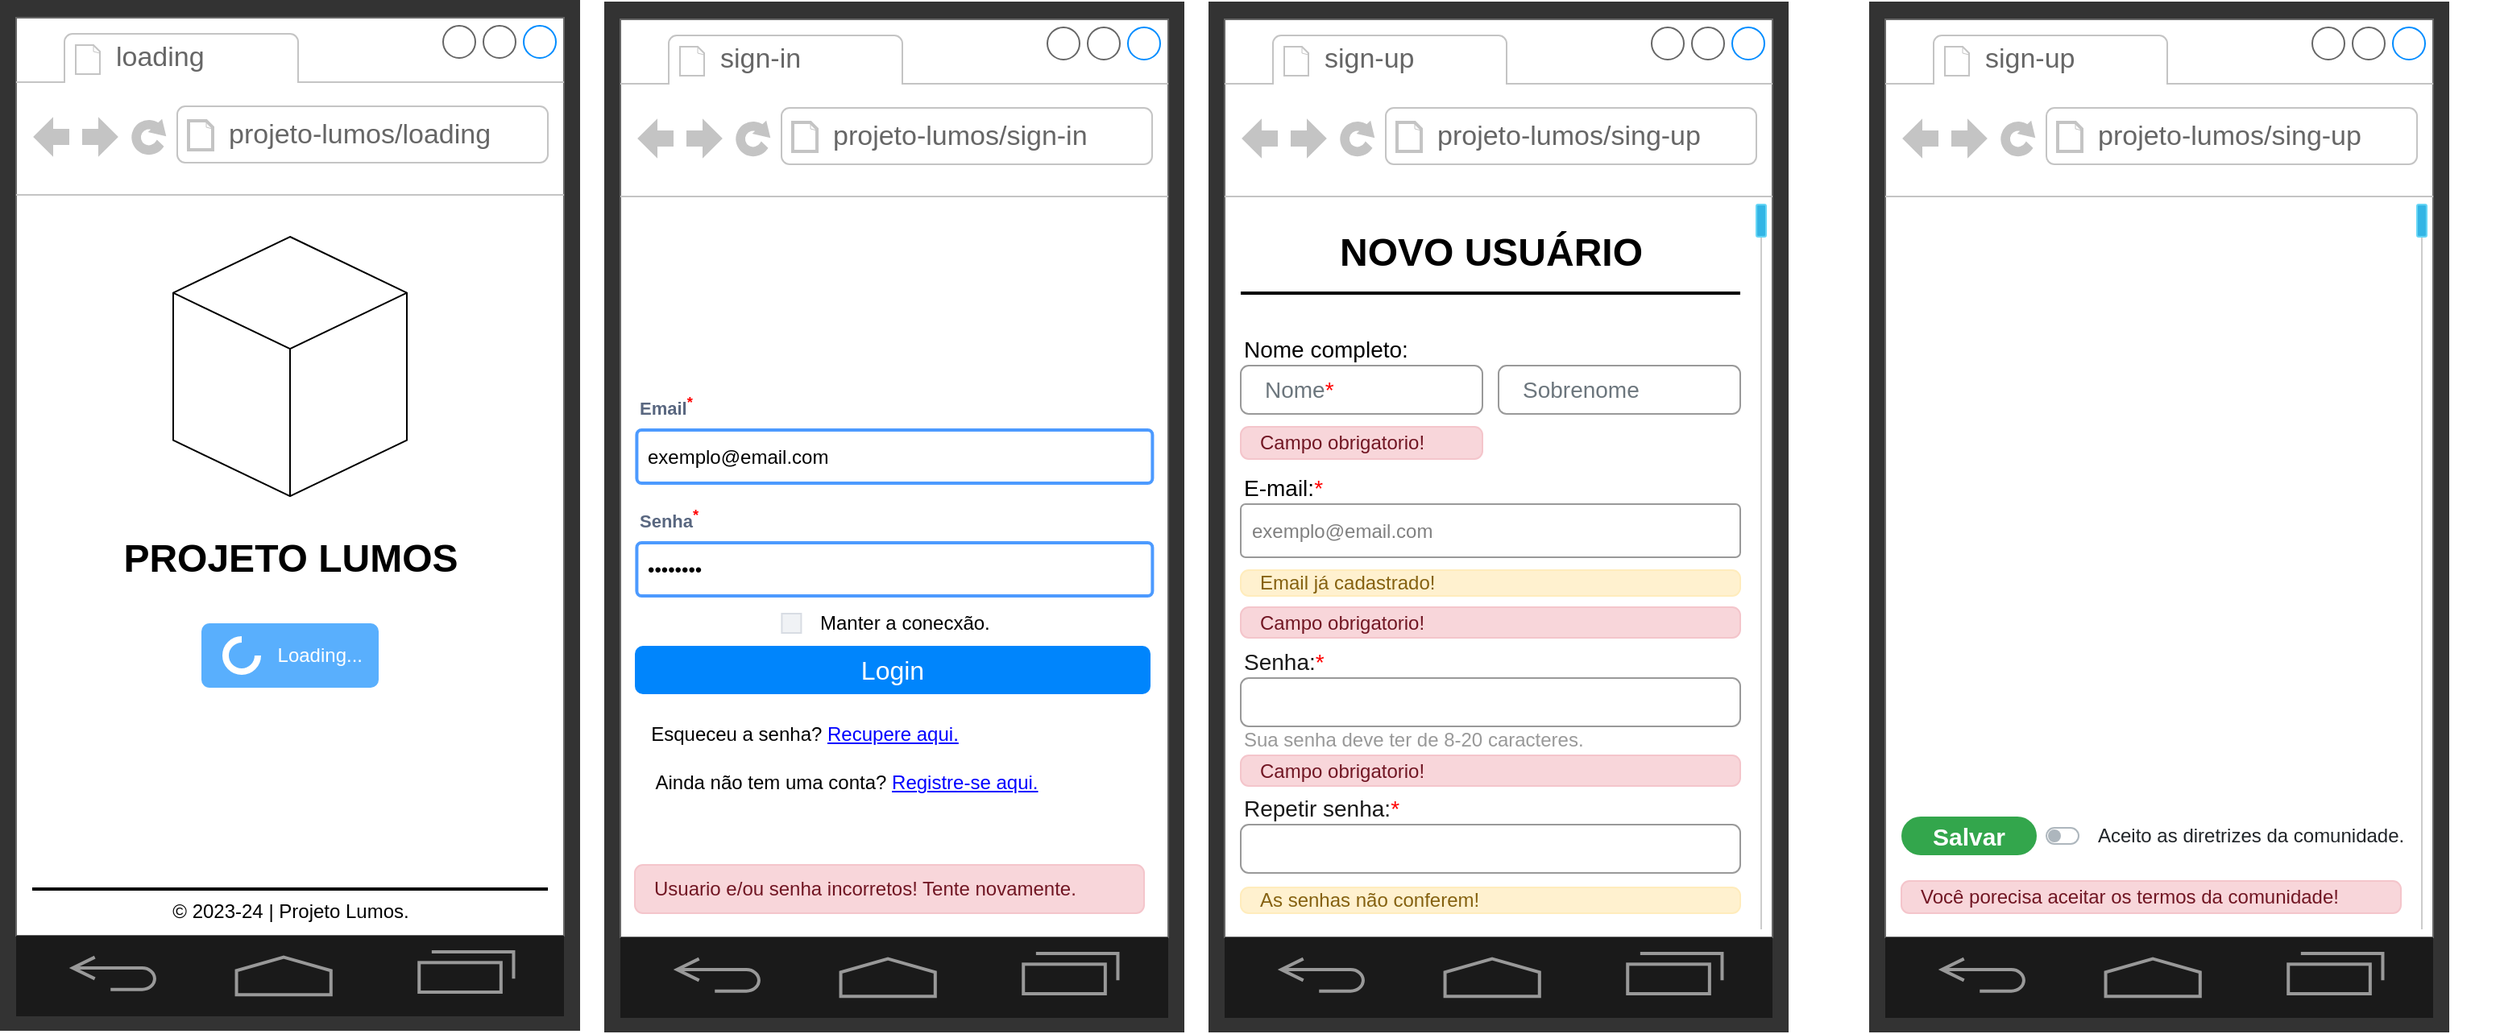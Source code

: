 <mxfile version="22.1.9" type="device">
  <diagram name="Página-1" id="RCMILFBaD7DM4SNnXSsE">
    <mxGraphModel dx="1434" dy="760" grid="1" gridSize="10" guides="1" tooltips="1" connect="1" arrows="1" fold="1" page="1" pageScale="1" pageWidth="1169" pageHeight="827" math="0" shadow="0">
      <root>
        <mxCell id="0" />
        <mxCell id="1" parent="0" />
        <mxCell id="WunIeqidfCeLFN-VTF0E-43" value="" style="group;movable=0;resizable=0;rotatable=0;deletable=0;editable=0;locked=1;connectable=0;" vertex="1" connectable="0" parent="1">
          <mxGeometry x="405" y="94" width="360" height="640" as="geometry" />
        </mxCell>
        <mxCell id="WunIeqidfCeLFN-VTF0E-23" value="" style="shape=rect;fillColor=#333333;strokeColor=none;movable=0;resizable=0;rotatable=0;deletable=0;editable=0;locked=1;connectable=0;" vertex="1" parent="WunIeqidfCeLFN-VTF0E-43">
          <mxGeometry width="360" height="640" as="geometry" />
        </mxCell>
        <mxCell id="WunIeqidfCeLFN-VTF0E-36" value="" style="strokeWidth=1;shadow=0;dashed=0;align=center;html=1;shape=mxgraph.mockup.containers.browserWindow;rSize=0;strokeColor=#666666;strokeColor2=#008cff;strokeColor3=#c4c4c4;mainText=,;recursiveResize=0;movable=0;resizable=0;rotatable=0;deletable=0;editable=0;locked=1;connectable=0;" vertex="1" parent="WunIeqidfCeLFN-VTF0E-43">
          <mxGeometry x="10" y="11" width="340" height="570" as="geometry" />
        </mxCell>
        <mxCell id="WunIeqidfCeLFN-VTF0E-37" value="sign-in" style="strokeWidth=1;shadow=0;dashed=0;align=center;html=1;shape=mxgraph.mockup.containers.anchor;fontSize=17;fontColor=#666666;align=left;whiteSpace=wrap;movable=0;resizable=0;rotatable=0;deletable=0;editable=0;locked=1;connectable=0;" vertex="1" parent="WunIeqidfCeLFN-VTF0E-36">
          <mxGeometry x="60" y="12" width="110" height="26" as="geometry" />
        </mxCell>
        <mxCell id="WunIeqidfCeLFN-VTF0E-38" value="projeto-lumos/sign-in" style="strokeWidth=1;shadow=0;dashed=0;align=center;html=1;shape=mxgraph.mockup.containers.anchor;rSize=0;fontSize=17;fontColor=#666666;align=left;" vertex="1" parent="WunIeqidfCeLFN-VTF0E-36">
          <mxGeometry x="130" y="60" width="250" height="26" as="geometry" />
        </mxCell>
        <mxCell id="WunIeqidfCeLFN-VTF0E-42" value="" style="verticalLabelPosition=bottom;verticalAlign=top;html=1;shadow=0;dashed=0;strokeWidth=2;shape=mxgraph.android.navigation_bar_1;fillColor=#1A1A1A;strokeColor=#999999;sketch=0;movable=0;resizable=0;rotatable=0;deletable=0;editable=0;locked=1;connectable=0;" vertex="1" parent="WunIeqidfCeLFN-VTF0E-43">
          <mxGeometry x="10" y="581" width="340" height="50" as="geometry" />
        </mxCell>
        <mxCell id="WunIeqidfCeLFN-VTF0E-92" value="" style="group;movable=0;resizable=0;rotatable=0;deletable=0;editable=0;locked=1;connectable=0;" vertex="1" connectable="0" parent="1">
          <mxGeometry x="780" y="94" width="360" height="640" as="geometry" />
        </mxCell>
        <mxCell id="WunIeqidfCeLFN-VTF0E-93" value="" style="shape=rect;fillColor=#333333;strokeColor=none;movable=0;resizable=0;rotatable=0;deletable=0;editable=0;locked=1;connectable=0;" vertex="1" parent="WunIeqidfCeLFN-VTF0E-92">
          <mxGeometry width="360" height="640" as="geometry" />
        </mxCell>
        <mxCell id="WunIeqidfCeLFN-VTF0E-94" value="" style="strokeWidth=1;shadow=0;dashed=0;align=center;html=1;shape=mxgraph.mockup.containers.browserWindow;rSize=0;strokeColor=#666666;strokeColor2=#008cff;strokeColor3=#c4c4c4;mainText=,;recursiveResize=0;movable=0;resizable=0;rotatable=0;deletable=0;editable=0;locked=1;connectable=0;" vertex="1" parent="WunIeqidfCeLFN-VTF0E-92">
          <mxGeometry x="10" y="11" width="340" height="570" as="geometry" />
        </mxCell>
        <mxCell id="WunIeqidfCeLFN-VTF0E-95" value="sign-up" style="strokeWidth=1;shadow=0;dashed=0;align=center;html=1;shape=mxgraph.mockup.containers.anchor;fontSize=17;fontColor=#666666;align=left;whiteSpace=wrap;movable=0;resizable=0;rotatable=0;deletable=0;editable=0;locked=1;connectable=0;" vertex="1" parent="WunIeqidfCeLFN-VTF0E-94">
          <mxGeometry x="60" y="12" width="110" height="26" as="geometry" />
        </mxCell>
        <mxCell id="WunIeqidfCeLFN-VTF0E-96" value="projeto-lumos/sing-up" style="strokeWidth=1;shadow=0;dashed=0;align=center;html=1;shape=mxgraph.mockup.containers.anchor;rSize=0;fontSize=17;fontColor=#666666;align=left;" vertex="1" parent="WunIeqidfCeLFN-VTF0E-94">
          <mxGeometry x="130" y="60" width="250" height="26" as="geometry" />
        </mxCell>
        <mxCell id="WunIeqidfCeLFN-VTF0E-97" value="" style="verticalLabelPosition=bottom;verticalAlign=top;html=1;shadow=0;dashed=0;strokeWidth=2;shape=mxgraph.android.navigation_bar_1;fillColor=#1A1A1A;strokeColor=#999999;sketch=0;movable=0;resizable=0;rotatable=0;deletable=0;editable=0;locked=1;connectable=0;" vertex="1" parent="WunIeqidfCeLFN-VTF0E-92">
          <mxGeometry x="10" y="581" width="340" height="50" as="geometry" />
        </mxCell>
        <mxCell id="WunIeqidfCeLFN-VTF0E-112" value="" style="group;movable=0;resizable=0;rotatable=0;deletable=0;editable=0;locked=1;connectable=0;" vertex="1" connectable="0" parent="1">
          <mxGeometry x="30" y="93" width="360" height="640" as="geometry" />
        </mxCell>
        <mxCell id="WunIeqidfCeLFN-VTF0E-113" value="" style="shape=rect;fillColor=#333333;strokeColor=none;movable=0;resizable=0;rotatable=0;deletable=0;editable=0;locked=1;connectable=0;" vertex="1" parent="WunIeqidfCeLFN-VTF0E-112">
          <mxGeometry width="360" height="640" as="geometry" />
        </mxCell>
        <mxCell id="WunIeqidfCeLFN-VTF0E-114" value="" style="strokeWidth=1;shadow=0;dashed=0;align=center;html=1;shape=mxgraph.mockup.containers.browserWindow;rSize=0;strokeColor=#666666;strokeColor2=#008cff;strokeColor3=#c4c4c4;mainText=,;recursiveResize=0;movable=0;resizable=0;rotatable=0;deletable=0;editable=0;locked=1;connectable=0;" vertex="1" parent="WunIeqidfCeLFN-VTF0E-112">
          <mxGeometry x="10" y="11" width="340" height="570" as="geometry" />
        </mxCell>
        <mxCell id="WunIeqidfCeLFN-VTF0E-115" value="loading" style="strokeWidth=1;shadow=0;dashed=0;align=center;html=1;shape=mxgraph.mockup.containers.anchor;fontSize=17;fontColor=#666666;align=left;whiteSpace=wrap;movable=0;resizable=0;rotatable=0;deletable=0;editable=0;locked=1;connectable=0;" vertex="1" parent="WunIeqidfCeLFN-VTF0E-114">
          <mxGeometry x="60" y="12" width="110" height="26" as="geometry" />
        </mxCell>
        <mxCell id="WunIeqidfCeLFN-VTF0E-116" value="projeto-lumos/loading" style="strokeWidth=1;shadow=0;dashed=0;align=center;html=1;shape=mxgraph.mockup.containers.anchor;rSize=0;fontSize=17;fontColor=#666666;align=left;movable=1;resizable=1;rotatable=1;deletable=1;editable=1;locked=0;connectable=1;" vertex="1" parent="WunIeqidfCeLFN-VTF0E-114">
          <mxGeometry x="130" y="60" width="250" height="26" as="geometry" />
        </mxCell>
        <mxCell id="WunIeqidfCeLFN-VTF0E-117" value="" style="verticalLabelPosition=bottom;verticalAlign=top;html=1;shadow=0;dashed=0;strokeWidth=2;shape=mxgraph.android.navigation_bar_1;fillColor=#1A1A1A;strokeColor=#999999;sketch=0;movable=0;resizable=0;rotatable=0;deletable=0;editable=0;locked=1;connectable=0;" vertex="1" parent="WunIeqidfCeLFN-VTF0E-112">
          <mxGeometry x="10" y="581" width="340" height="50" as="geometry" />
        </mxCell>
        <mxCell id="WunIeqidfCeLFN-VTF0E-118" value="" style="group" vertex="1" connectable="0" parent="1">
          <mxGeometry x="40" y="240" width="340" height="434" as="geometry" />
        </mxCell>
        <mxCell id="WunIeqidfCeLFN-VTF0E-107" value="" style="line;strokeWidth=2;html=1;movable=1;resizable=1;rotatable=1;deletable=1;editable=1;locked=0;connectable=1;" vertex="1" parent="WunIeqidfCeLFN-VTF0E-118">
          <mxGeometry x="10" y="400" width="320" height="10" as="geometry" />
        </mxCell>
        <mxCell id="WunIeqidfCeLFN-VTF0E-109" value="Loading..." style="html=1;shadow=0;dashed=0;shape=mxgraph.bootstrap.rrect;rSize=5;strokeColor=none;html=1;whiteSpace=wrap;fillColor=#59AFFD;fontColor=#ffffff;align=right;spacing=10;movable=1;resizable=1;rotatable=1;deletable=1;editable=1;locked=0;connectable=1;" vertex="1" parent="WunIeqidfCeLFN-VTF0E-118">
          <mxGeometry x="115" y="240" width="110" height="40" as="geometry" />
        </mxCell>
        <mxCell id="WunIeqidfCeLFN-VTF0E-110" value="" style="html=1;shadow=0;dashed=0;shape=mxgraph.basic.arc;startAngle=0.25;endAngle=1;strokeWidth=4;strokeColor=#ffffff;movable=1;resizable=1;rotatable=1;deletable=1;editable=1;locked=0;connectable=1;" vertex="1" parent="WunIeqidfCeLFN-VTF0E-109">
          <mxGeometry y="0.5" width="20" height="20" relative="1" as="geometry">
            <mxPoint x="15" y="-10" as="offset" />
          </mxGeometry>
        </mxCell>
        <mxCell id="WunIeqidfCeLFN-VTF0E-105" value="" style="html=1;whiteSpace=wrap;shape=isoCube2;backgroundOutline=1;isoAngle=15;movable=1;resizable=1;rotatable=1;deletable=1;editable=1;locked=0;connectable=1;" vertex="1" parent="WunIeqidfCeLFN-VTF0E-118">
          <mxGeometry x="97.5" width="145" height="161.11" as="geometry" />
        </mxCell>
        <mxCell id="WunIeqidfCeLFN-VTF0E-111" value="&lt;div&gt;© 2023-24 | Projeto Lumos.&lt;/div&gt;" style="text;html=1;align=center;verticalAlign=middle;resizable=1;points=[];autosize=1;strokeColor=none;fillColor=none;movable=1;rotatable=1;deletable=1;editable=1;locked=0;connectable=1;" vertex="1" parent="WunIeqidfCeLFN-VTF0E-118">
          <mxGeometry x="85" y="404" width="170" height="30" as="geometry" />
        </mxCell>
        <mxCell id="WunIeqidfCeLFN-VTF0E-106" value="PROJETO LUMOS" style="text;strokeColor=none;fillColor=none;html=1;fontSize=24;fontStyle=1;verticalAlign=middle;align=center;movable=1;resizable=1;rotatable=1;deletable=1;editable=1;locked=0;connectable=1;" vertex="1" parent="WunIeqidfCeLFN-VTF0E-118">
          <mxGeometry y="180" width="340" height="40" as="geometry" />
        </mxCell>
        <mxCell id="WunIeqidfCeLFN-VTF0E-119" value="" style="group" vertex="1" connectable="0" parent="1">
          <mxGeometry x="424" y="234" width="321.2" height="360" as="geometry" />
        </mxCell>
        <mxCell id="WunIeqidfCeLFN-VTF0E-50" value="Email&lt;sup&gt;&lt;font color=&quot;#ff0000&quot;&gt;*&lt;/font&gt;&lt;/sup&gt;" style="fillColor=none;strokeColor=none;html=1;fontSize=11;fontStyle=0;align=left;fontColor=#596780;fontStyle=1;fontSize=11" vertex="1" parent="WunIeqidfCeLFN-VTF0E-119">
          <mxGeometry x="1.2" y="101" width="320" height="20" as="geometry" />
        </mxCell>
        <mxCell id="WunIeqidfCeLFN-VTF0E-51" value="exemplo@email.com" style="rounded=1;arcSize=9;align=left;spacingLeft=5;strokeColor=#4C9AFF;html=1;strokeWidth=2;fontSize=12" vertex="1" parent="WunIeqidfCeLFN-VTF0E-119">
          <mxGeometry x="1.2" y="126" width="320" height="33" as="geometry" />
        </mxCell>
        <mxCell id="WunIeqidfCeLFN-VTF0E-52" value="Senha&lt;sup&gt;&lt;font color=&quot;#ff0000&quot;&gt;*&lt;/font&gt;&lt;/sup&gt;" style="fillColor=none;strokeColor=none;html=1;fontSize=11;fontStyle=0;align=left;fontColor=#596780;fontStyle=1;fontSize=11" vertex="1" parent="WunIeqidfCeLFN-VTF0E-119">
          <mxGeometry x="1.2" y="171" width="320" height="20" as="geometry" />
        </mxCell>
        <mxCell id="WunIeqidfCeLFN-VTF0E-53" value="&amp;#8226;&amp;#8226;&amp;#8226;&amp;#8226;&amp;#8226;&amp;#8226;&amp;#8226;&amp;#8226;" style="rounded=1;arcSize=9;align=left;spacingLeft=5;strokeColor=#4C9AFF;html=1;strokeWidth=2;fontSize=12" vertex="1" parent="WunIeqidfCeLFN-VTF0E-119">
          <mxGeometry x="1.2" y="196" width="320" height="33" as="geometry" />
        </mxCell>
        <mxCell id="WunIeqidfCeLFN-VTF0E-55" value="" style="shape=image;html=1;verticalAlign=top;verticalLabelPosition=bottom;labelBackgroundColor=#ffffff;imageAspect=0;aspect=fixed;image=https://cdn3.iconfinder.com/data/icons/essential-rounded/64/Rounded-31-128.png" vertex="1" parent="WunIeqidfCeLFN-VTF0E-119">
          <mxGeometry x="115.2" width="92" height="92" as="geometry" />
        </mxCell>
        <mxCell id="WunIeqidfCeLFN-VTF0E-64" value="Login" style="html=1;shadow=0;dashed=0;shape=mxgraph.bootstrap.rrect;rSize=5;strokeColor=none;strokeWidth=1;fillColor=#0085FC;fontColor=#FFFFFF;whiteSpace=wrap;align=center;verticalAlign=middle;spacingLeft=0;fontStyle=0;fontSize=16;spacing=5;" vertex="1" parent="WunIeqidfCeLFN-VTF0E-119">
          <mxGeometry y="260" width="320" height="30" as="geometry" />
        </mxCell>
        <mxCell id="WunIeqidfCeLFN-VTF0E-80" value="Ainda não tem uma conta? &lt;font color=&quot;#0000FF&quot;&gt;&lt;u&gt;Registre-se aqui.&lt;/u&gt;&lt;/font&gt;" style="text;html=1;align=center;verticalAlign=middle;resizable=0;points=[];autosize=1;strokeColor=none;fillColor=none;" vertex="1" parent="WunIeqidfCeLFN-VTF0E-119">
          <mxGeometry x="1.2" y="330" width="260" height="30" as="geometry" />
        </mxCell>
        <mxCell id="WunIeqidfCeLFN-VTF0E-81" value="Esqueceu a senha? &lt;font color=&quot;#0000FF&quot;&gt;&lt;u&gt;Recupere aqui.&lt;/u&gt;&lt;/font&gt;" style="text;html=1;align=center;verticalAlign=middle;resizable=0;points=[];autosize=1;strokeColor=none;fillColor=none;" vertex="1" parent="WunIeqidfCeLFN-VTF0E-119">
          <mxGeometry y="300" width="210" height="30" as="geometry" />
        </mxCell>
        <mxCell id="WunIeqidfCeLFN-VTF0E-61" value="Manter a conecxão." style="rounded=1;fillColor=#F0F2F5;strokeColor=#D8DCE3;align=left;verticalAlign=middle;fontStyle=0;fontSize=12;labelPosition=right;verticalLabelPosition=middle;spacingLeft=10;html=1;shadow=0;dashed=0;arcSize=0;" vertex="1" parent="WunIeqidfCeLFN-VTF0E-119">
          <mxGeometry x="91.2" y="240" width="12" height="12" as="geometry" />
        </mxCell>
        <mxCell id="WunIeqidfCeLFN-VTF0E-71" value="Usuario e/ou senha incorretos! Tente novamente." style="html=1;shadow=0;dashed=0;shape=mxgraph.bootstrap.rrect;rSize=5;strokeColor=#F4C5CB;strokeWidth=1;fillColor=#F8D6DA;fontColor=#711623;whiteSpace=wrap;align=left;verticalAlign=middle;spacingLeft=10;" vertex="1" parent="1">
          <mxGeometry x="424" y="630" width="316" height="30" as="geometry" />
        </mxCell>
        <mxCell id="WunIeqidfCeLFN-VTF0E-120" value="" style="group;movable=0;resizable=0;rotatable=0;deletable=0;editable=0;locked=1;connectable=0;" vertex="1" connectable="0" parent="1">
          <mxGeometry x="1190" y="94" width="360" height="640" as="geometry" />
        </mxCell>
        <mxCell id="WunIeqidfCeLFN-VTF0E-121" value="" style="shape=rect;fillColor=#333333;strokeColor=none;movable=0;resizable=0;rotatable=0;deletable=0;editable=0;locked=1;connectable=0;" vertex="1" parent="WunIeqidfCeLFN-VTF0E-120">
          <mxGeometry width="360" height="640" as="geometry" />
        </mxCell>
        <mxCell id="WunIeqidfCeLFN-VTF0E-122" value="" style="strokeWidth=1;shadow=0;dashed=0;align=center;html=1;shape=mxgraph.mockup.containers.browserWindow;rSize=0;strokeColor=#666666;strokeColor2=#008cff;strokeColor3=#c4c4c4;mainText=,;recursiveResize=0;movable=0;resizable=0;rotatable=0;deletable=0;editable=0;locked=1;connectable=0;" vertex="1" parent="WunIeqidfCeLFN-VTF0E-120">
          <mxGeometry x="10" y="11" width="340" height="570" as="geometry" />
        </mxCell>
        <mxCell id="WunIeqidfCeLFN-VTF0E-124" value="projeto-lumos/sing-up" style="strokeWidth=1;shadow=0;dashed=0;align=center;html=1;shape=mxgraph.mockup.containers.anchor;rSize=0;fontSize=17;fontColor=#666666;align=left;movable=0;resizable=0;rotatable=0;deletable=0;editable=0;locked=1;connectable=0;" vertex="1" parent="WunIeqidfCeLFN-VTF0E-122">
          <mxGeometry x="130" y="60" width="250" height="26" as="geometry" />
        </mxCell>
        <mxCell id="WunIeqidfCeLFN-VTF0E-123" value="sign-up" style="strokeWidth=1;shadow=0;dashed=0;align=center;html=1;shape=mxgraph.mockup.containers.anchor;fontSize=17;fontColor=#666666;align=left;whiteSpace=wrap;movable=0;resizable=0;rotatable=0;deletable=0;editable=0;locked=1;connectable=0;" vertex="1" parent="WunIeqidfCeLFN-VTF0E-122">
          <mxGeometry x="60" y="12" width="110" height="26" as="geometry" />
        </mxCell>
        <mxCell id="WunIeqidfCeLFN-VTF0E-125" value="" style="verticalLabelPosition=bottom;verticalAlign=top;html=1;shadow=0;dashed=0;strokeWidth=2;shape=mxgraph.android.navigation_bar_1;fillColor=#1A1A1A;strokeColor=#999999;sketch=0;movable=0;resizable=0;rotatable=0;deletable=0;editable=0;locked=1;connectable=0;" vertex="1" parent="WunIeqidfCeLFN-VTF0E-120">
          <mxGeometry x="10" y="581" width="340" height="50" as="geometry" />
        </mxCell>
        <mxCell id="WunIeqidfCeLFN-VTF0E-175" value="Nome&lt;font color=&quot;#FF0000&quot;&gt;*&lt;/font&gt;" style="html=1;shadow=0;dashed=0;shape=mxgraph.bootstrap.rrect;rSize=5;fillColor=none;strokeColor=#999999;align=left;spacing=15;fontSize=14;fontColor=#6C767D;" vertex="1" parent="1">
          <mxGeometry x="800" y="320" width="150" height="30" as="geometry" />
        </mxCell>
        <mxCell id="WunIeqidfCeLFN-VTF0E-176" value="Sobrenome" style="html=1;shadow=0;dashed=0;shape=mxgraph.bootstrap.rrect;rSize=5;fillColor=none;strokeColor=#999999;align=left;spacing=15;fontSize=14;fontColor=#6C767D;" vertex="1" parent="1">
          <mxGeometry x="960" y="320" width="150" height="30" as="geometry" />
        </mxCell>
        <mxCell id="WunIeqidfCeLFN-VTF0E-177" value="" style="verticalLabelPosition=bottom;verticalAlign=top;html=1;shadow=0;dashed=0;strokeWidth=1;shape=mxgraph.android.quickscroll3;dy=0;fillColor=#33b5e5;strokeColor=#66D5F5;" vertex="1" parent="1">
          <mxGeometry x="1120" y="220" width="6" height="450" as="geometry" />
        </mxCell>
        <mxCell id="WunIeqidfCeLFN-VTF0E-178" value="" style="line;strokeWidth=2;html=1;" vertex="1" parent="1">
          <mxGeometry x="800" y="270" width="310" height="10" as="geometry" />
        </mxCell>
        <mxCell id="WunIeqidfCeLFN-VTF0E-179" value="NOVO USUÁRIO" style="text;strokeColor=none;fillColor=none;html=1;fontSize=24;fontStyle=1;verticalAlign=middle;align=center;" vertex="1" parent="1">
          <mxGeometry x="800" y="230" width="310" height="40" as="geometry" />
        </mxCell>
        <mxCell id="WunIeqidfCeLFN-VTF0E-180" value="&lt;font style=&quot;font-size: 14px;&quot;&gt;Nome completo:&lt;/font&gt;" style="text;html=1;strokeColor=none;fillColor=none;align=left;verticalAlign=middle;whiteSpace=wrap;rounded=0;" vertex="1" parent="1">
          <mxGeometry x="800" y="300" width="310" height="20" as="geometry" />
        </mxCell>
        <mxCell id="WunIeqidfCeLFN-VTF0E-187" value="&lt;font color=&quot;#808080&quot;&gt;exemplo@email.com&lt;/font&gt;" style="rounded=1;arcSize=9;align=left;spacingLeft=5;strokeColor=#999999;html=1;strokeWidth=1;fontSize=12" vertex="1" parent="1">
          <mxGeometry x="800" y="406" width="310" height="33" as="geometry" />
        </mxCell>
        <mxCell id="WunIeqidfCeLFN-VTF0E-188" value="&lt;font style=&quot;font-size: 14px;&quot;&gt;E-mail:&lt;font color=&quot;#ff0000&quot;&gt;*&lt;/font&gt;&lt;/font&gt;" style="text;html=1;strokeColor=none;fillColor=none;align=left;verticalAlign=middle;whiteSpace=wrap;rounded=0;" vertex="1" parent="1">
          <mxGeometry x="800" y="386" width="310" height="20" as="geometry" />
        </mxCell>
        <mxCell id="WunIeqidfCeLFN-VTF0E-189" value="&lt;font color=&quot;#1A1A1A&quot;&gt;Senha:&lt;/font&gt;*" style="fillColor=none;strokeColor=none;align=left;fontSize=14;fontColor=#ff0000;html=1;direction=west;" vertex="1" parent="1">
          <mxGeometry x="800" y="494" width="310" height="20" as="geometry" />
        </mxCell>
        <mxCell id="WunIeqidfCeLFN-VTF0E-190" value="" style="html=1;shadow=0;dashed=0;shape=mxgraph.bootstrap.rrect;rSize=5;fillColor=none;strokeColor=#999999;align=left;spacing=15;fontSize=14;fontColor=#6C767D;" vertex="1" parent="1">
          <mxGeometry x="800" y="514" width="310" height="30" as="geometry" />
        </mxCell>
        <mxCell id="WunIeqidfCeLFN-VTF0E-191" value="Sua senha deve ter de 8-20 caracteres." style="fillColor=none;strokeColor=none;align=left;spacing=2;fontSize=12;fontColor=#999999;" vertex="1" parent="1">
          <mxGeometry x="800" y="544" width="260" height="15" as="geometry" />
        </mxCell>
        <mxCell id="WunIeqidfCeLFN-VTF0E-192" value="&lt;font color=&quot;#1A1A1A&quot;&gt;Repetir senha:&lt;/font&gt;*" style="fillColor=none;strokeColor=none;align=left;fontSize=14;fontColor=#ff0000;html=1;direction=west;" vertex="1" parent="1">
          <mxGeometry x="800" y="585" width="310" height="20" as="geometry" />
        </mxCell>
        <mxCell id="WunIeqidfCeLFN-VTF0E-193" value="" style="html=1;shadow=0;dashed=0;shape=mxgraph.bootstrap.rrect;rSize=5;fillColor=none;strokeColor=#999999;align=left;spacing=15;fontSize=14;fontColor=#6C767D;" vertex="1" parent="1">
          <mxGeometry x="800" y="605" width="310" height="30" as="geometry" />
        </mxCell>
        <mxCell id="WunIeqidfCeLFN-VTF0E-195" value="Você porecisa aceitar os termos da comunidade!" style="html=1;shadow=0;dashed=0;shape=mxgraph.bootstrap.rrect;rSize=5;strokeColor=#F4C5CB;strokeWidth=1;fillColor=#F8D6DA;fontColor=#711623;whiteSpace=wrap;align=left;verticalAlign=middle;spacingLeft=10;" vertex="1" parent="1">
          <mxGeometry x="1210" y="640" width="310" height="20" as="geometry" />
        </mxCell>
        <mxCell id="WunIeqidfCeLFN-VTF0E-197" value="" style="verticalLabelPosition=bottom;verticalAlign=top;html=1;shadow=0;dashed=0;strokeWidth=1;shape=mxgraph.android.quickscroll3;dy=0;fillColor=#33b5e5;strokeColor=#66D5F5;" vertex="1" parent="1">
          <mxGeometry x="1530" y="220" width="6" height="450" as="geometry" />
        </mxCell>
        <mxCell id="WunIeqidfCeLFN-VTF0E-200" value="&lt;div&gt;Salvar&lt;br&gt;&lt;/div&gt;" style="rounded=1;whiteSpace=wrap;html=1;arcSize=50;strokeColor=none;strokeWidth=1;fillColor=#33A64C;fontColor=#FFFFFF;whiteSpace=wrap;align=center;verticalAlign=middle;spacingLeft=0;fontStyle=1;fontSize=15;spacing=10;" vertex="1" parent="1">
          <mxGeometry x="1210" y="600" width="84" height="24" as="geometry" />
        </mxCell>
        <mxCell id="WunIeqidfCeLFN-VTF0E-201" value="Aceito as diretrizes da comunidade." style="html=1;shadow=0;dashed=0;shape=mxgraph.bootstrap.switch;strokeColor=#ADB6BD;strokeWidth=1;fillColor=#ffffff;fontColor=#212529;onStrokeColor=#ffffff;onFillColor=#0085FC;align=left;verticalAlign=middle;spacingLeft=10;labelPosition=right;verticalLabelPosition=middle;buttonState=0;sketch=0;" vertex="1" parent="1">
          <mxGeometry x="1300" y="607" width="20" height="10" as="geometry" />
        </mxCell>
        <mxCell id="WunIeqidfCeLFN-VTF0E-203" value="Email já cadastrado!" style="html=1;shadow=0;dashed=0;shape=mxgraph.bootstrap.rrect;rSize=5;strokeColor=#FFECBC;strokeWidth=1;fillColor=#FFF1CF;fontColor=#856110;whiteSpace=wrap;align=left;verticalAlign=middle;spacingLeft=10;" vertex="1" parent="1">
          <mxGeometry x="800" y="447" width="310" height="16" as="geometry" />
        </mxCell>
        <mxCell id="WunIeqidfCeLFN-VTF0E-205" value="As senhas não conferem!" style="html=1;shadow=0;dashed=0;shape=mxgraph.bootstrap.rrect;rSize=5;strokeColor=#FFECBC;strokeWidth=1;fillColor=#FFF1CF;fontColor=#856110;whiteSpace=wrap;align=left;verticalAlign=middle;spacingLeft=10;" vertex="1" parent="1">
          <mxGeometry x="800" y="644" width="310" height="16" as="geometry" />
        </mxCell>
        <mxCell id="WunIeqidfCeLFN-VTF0E-208" value="Campo obrigatorio!" style="html=1;shadow=0;dashed=0;shape=mxgraph.bootstrap.rrect;rSize=5;strokeColor=#F4C5CB;strokeWidth=1;fillColor=#F8D6DA;fontColor=#711623;whiteSpace=wrap;align=left;verticalAlign=middle;spacingLeft=10;" vertex="1" parent="1">
          <mxGeometry x="800" y="358" width="150" height="20" as="geometry" />
        </mxCell>
        <mxCell id="WunIeqidfCeLFN-VTF0E-209" value="Campo obrigatorio!" style="html=1;shadow=0;dashed=0;shape=mxgraph.bootstrap.rrect;rSize=5;strokeColor=#F4C5CB;strokeWidth=1;fillColor=#F8D6DA;fontColor=#711623;whiteSpace=wrap;align=left;verticalAlign=middle;spacingLeft=10;" vertex="1" parent="1">
          <mxGeometry x="800" y="470" width="310" height="19" as="geometry" />
        </mxCell>
        <mxCell id="WunIeqidfCeLFN-VTF0E-210" value="Campo obrigatorio!" style="html=1;shadow=0;dashed=0;shape=mxgraph.bootstrap.rrect;rSize=5;strokeColor=#F4C5CB;strokeWidth=1;fillColor=#F8D6DA;fontColor=#711623;whiteSpace=wrap;align=left;verticalAlign=middle;spacingLeft=10;" vertex="1" parent="1">
          <mxGeometry x="800" y="562" width="310" height="19" as="geometry" />
        </mxCell>
      </root>
    </mxGraphModel>
  </diagram>
</mxfile>
